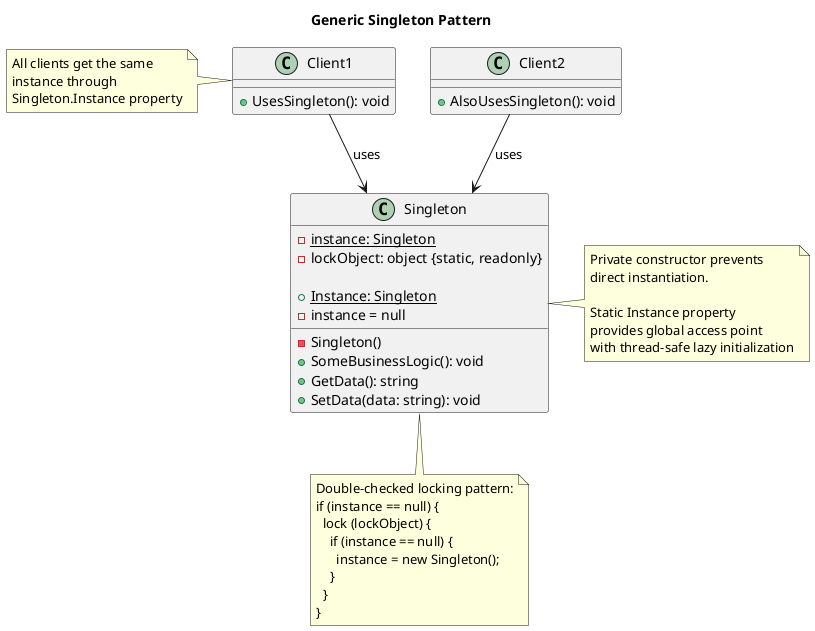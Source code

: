 @startuml Generic_Singleton_Pattern

title Generic Singleton Pattern

class Singleton {
    -instance: Singleton {static}
    -lockObject: object {static, readonly}
    
    -Singleton()
    +Instance: Singleton {static}
    +SomeBusinessLogic(): void
    +GetData(): string
    +SetData(data: string): void
}

class Client1 {
    +UsesSingleton(): void
}

class Client2 {
    +AlsoUsesSingleton(): void
}

Client1 --> Singleton : uses
Client2 --> Singleton : uses
Singleton : -instance = null

note right of Singleton
  Private constructor prevents
  direct instantiation.
  
  Static Instance property
  provides global access point
  with thread-safe lazy initialization
end note

note bottom of Singleton
  Double-checked locking pattern:
  if (instance == null) {
    lock (lockObject) {
      if (instance == null) {
        instance = new Singleton();
      }
    }
  }
end note

note left of Client1
  All clients get the same
  instance through
  Singleton.Instance property
end note

@enduml
